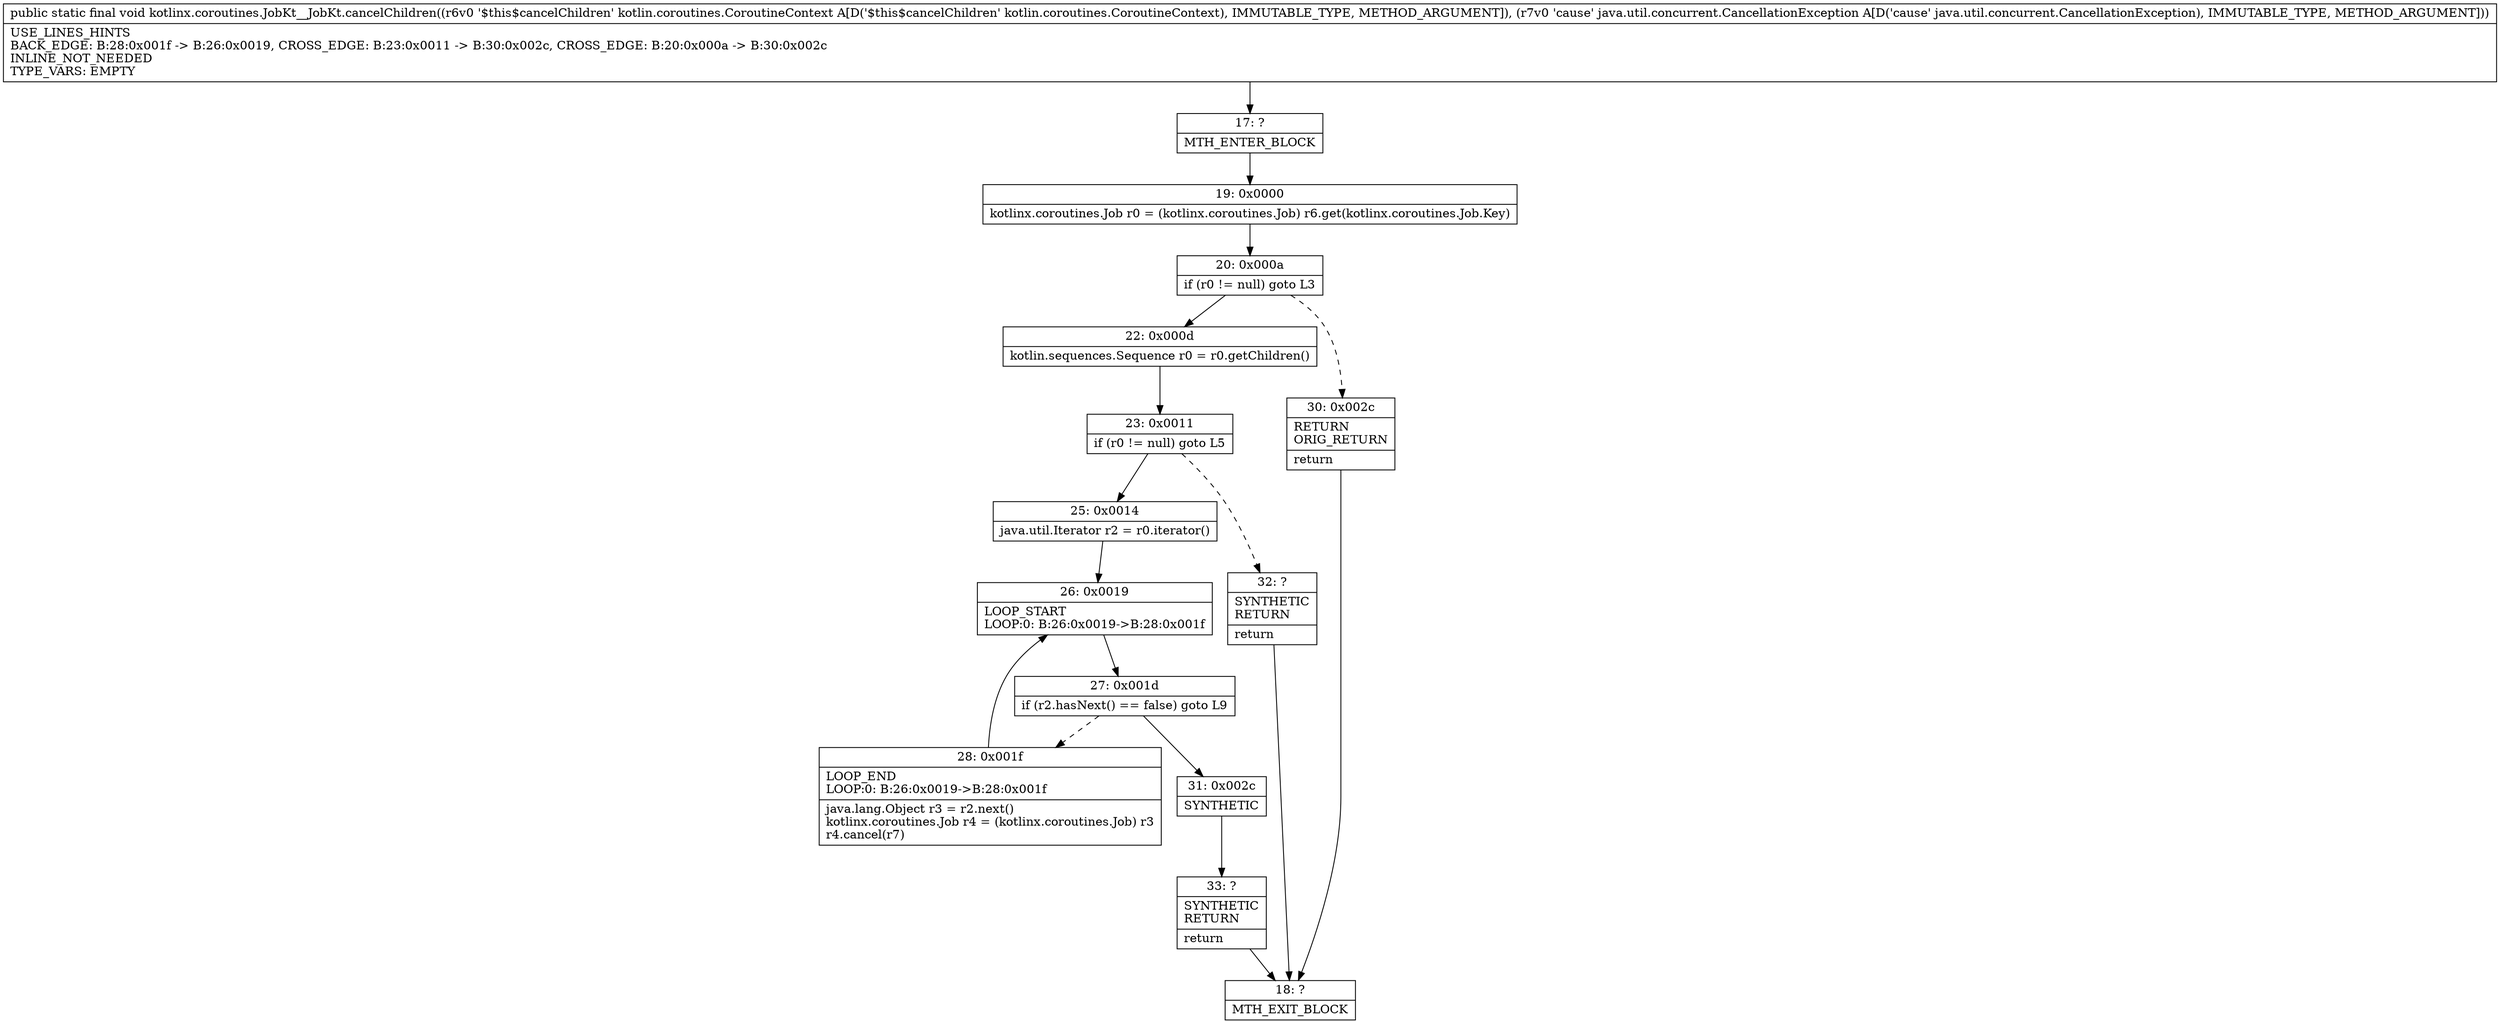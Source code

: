 digraph "CFG forkotlinx.coroutines.JobKt__JobKt.cancelChildren(Lkotlin\/coroutines\/CoroutineContext;Ljava\/util\/concurrent\/CancellationException;)V" {
Node_17 [shape=record,label="{17\:\ ?|MTH_ENTER_BLOCK\l}"];
Node_19 [shape=record,label="{19\:\ 0x0000|kotlinx.coroutines.Job r0 = (kotlinx.coroutines.Job) r6.get(kotlinx.coroutines.Job.Key)\l}"];
Node_20 [shape=record,label="{20\:\ 0x000a|if (r0 != null) goto L3\l}"];
Node_22 [shape=record,label="{22\:\ 0x000d|kotlin.sequences.Sequence r0 = r0.getChildren()\l}"];
Node_23 [shape=record,label="{23\:\ 0x0011|if (r0 != null) goto L5\l}"];
Node_25 [shape=record,label="{25\:\ 0x0014|java.util.Iterator r2 = r0.iterator()\l}"];
Node_26 [shape=record,label="{26\:\ 0x0019|LOOP_START\lLOOP:0: B:26:0x0019\-\>B:28:0x001f\l}"];
Node_27 [shape=record,label="{27\:\ 0x001d|if (r2.hasNext() == false) goto L9\l}"];
Node_28 [shape=record,label="{28\:\ 0x001f|LOOP_END\lLOOP:0: B:26:0x0019\-\>B:28:0x001f\l|java.lang.Object r3 = r2.next()\lkotlinx.coroutines.Job r4 = (kotlinx.coroutines.Job) r3\lr4.cancel(r7)\l}"];
Node_31 [shape=record,label="{31\:\ 0x002c|SYNTHETIC\l}"];
Node_33 [shape=record,label="{33\:\ ?|SYNTHETIC\lRETURN\l|return\l}"];
Node_18 [shape=record,label="{18\:\ ?|MTH_EXIT_BLOCK\l}"];
Node_32 [shape=record,label="{32\:\ ?|SYNTHETIC\lRETURN\l|return\l}"];
Node_30 [shape=record,label="{30\:\ 0x002c|RETURN\lORIG_RETURN\l|return\l}"];
MethodNode[shape=record,label="{public static final void kotlinx.coroutines.JobKt__JobKt.cancelChildren((r6v0 '$this$cancelChildren' kotlin.coroutines.CoroutineContext A[D('$this$cancelChildren' kotlin.coroutines.CoroutineContext), IMMUTABLE_TYPE, METHOD_ARGUMENT]), (r7v0 'cause' java.util.concurrent.CancellationException A[D('cause' java.util.concurrent.CancellationException), IMMUTABLE_TYPE, METHOD_ARGUMENT]))  | USE_LINES_HINTS\lBACK_EDGE: B:28:0x001f \-\> B:26:0x0019, CROSS_EDGE: B:23:0x0011 \-\> B:30:0x002c, CROSS_EDGE: B:20:0x000a \-\> B:30:0x002c\lINLINE_NOT_NEEDED\lTYPE_VARS: EMPTY\l}"];
MethodNode -> Node_17;Node_17 -> Node_19;
Node_19 -> Node_20;
Node_20 -> Node_22;
Node_20 -> Node_30[style=dashed];
Node_22 -> Node_23;
Node_23 -> Node_25;
Node_23 -> Node_32[style=dashed];
Node_25 -> Node_26;
Node_26 -> Node_27;
Node_27 -> Node_28[style=dashed];
Node_27 -> Node_31;
Node_28 -> Node_26;
Node_31 -> Node_33;
Node_33 -> Node_18;
Node_32 -> Node_18;
Node_30 -> Node_18;
}

